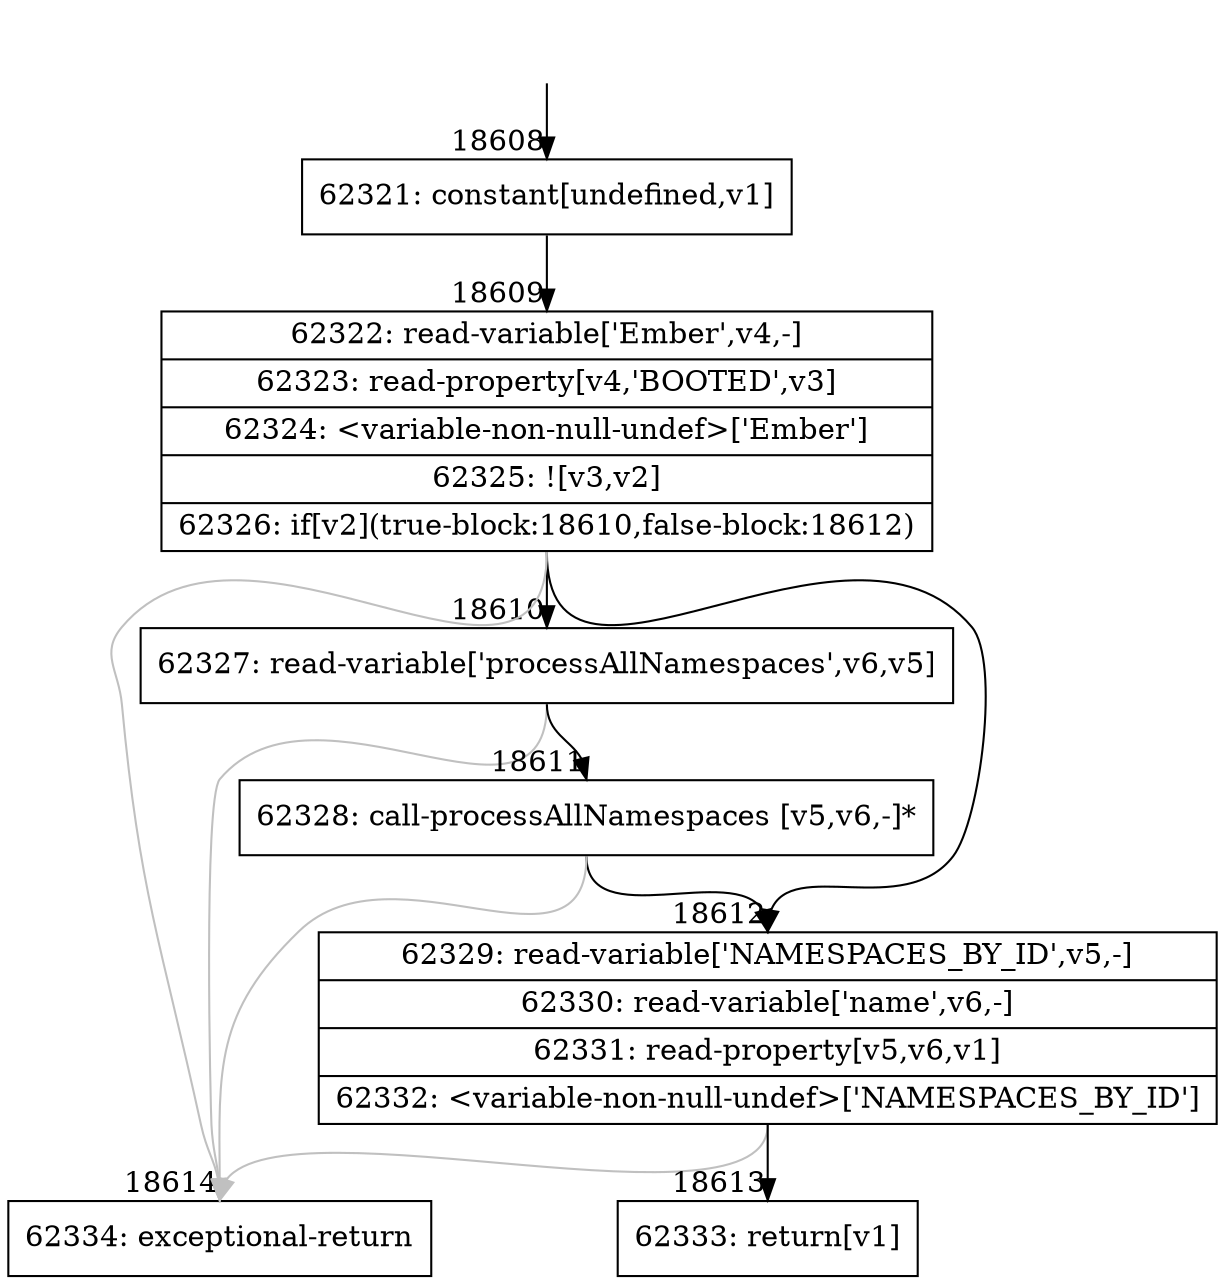 digraph {
rankdir="TD"
BB_entry1604[shape=none,label=""];
BB_entry1604 -> BB18608 [tailport=s, headport=n, headlabel="    18608"]
BB18608 [shape=record label="{62321: constant[undefined,v1]}" ] 
BB18608 -> BB18609 [tailport=s, headport=n, headlabel="      18609"]
BB18609 [shape=record label="{62322: read-variable['Ember',v4,-]|62323: read-property[v4,'BOOTED',v3]|62324: \<variable-non-null-undef\>['Ember']|62325: ![v3,v2]|62326: if[v2](true-block:18610,false-block:18612)}" ] 
BB18609 -> BB18610 [tailport=s, headport=n, headlabel="      18610"]
BB18609 -> BB18612 [tailport=s, headport=n, headlabel="      18612"]
BB18609 -> BB18614 [tailport=s, headport=n, color=gray, headlabel="      18614"]
BB18610 [shape=record label="{62327: read-variable['processAllNamespaces',v6,v5]}" ] 
BB18610 -> BB18611 [tailport=s, headport=n, headlabel="      18611"]
BB18610 -> BB18614 [tailport=s, headport=n, color=gray]
BB18611 [shape=record label="{62328: call-processAllNamespaces [v5,v6,-]*}" ] 
BB18611 -> BB18612 [tailport=s, headport=n]
BB18611 -> BB18614 [tailport=s, headport=n, color=gray]
BB18612 [shape=record label="{62329: read-variable['NAMESPACES_BY_ID',v5,-]|62330: read-variable['name',v6,-]|62331: read-property[v5,v6,v1]|62332: \<variable-non-null-undef\>['NAMESPACES_BY_ID']}" ] 
BB18612 -> BB18613 [tailport=s, headport=n, headlabel="      18613"]
BB18612 -> BB18614 [tailport=s, headport=n, color=gray]
BB18613 [shape=record label="{62333: return[v1]}" ] 
BB18614 [shape=record label="{62334: exceptional-return}" ] 
//#$~ 34868
}
